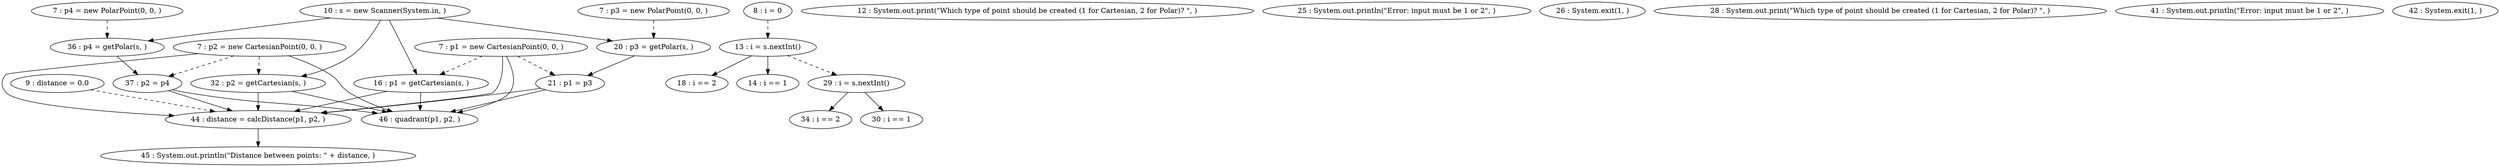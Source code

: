 digraph G {
"7 : p1 = new CartesianPoint(0, 0, )"
"7 : p1 = new CartesianPoint(0, 0, )" -> "44 : distance = calcDistance(p1, p2, )"
"7 : p1 = new CartesianPoint(0, 0, )" -> "46 : quadrant(p1, p2, )"
"7 : p1 = new CartesianPoint(0, 0, )" -> "21 : p1 = p3" [style=dashed]
"7 : p1 = new CartesianPoint(0, 0, )" -> "16 : p1 = getCartesian(s, )" [style=dashed]
"7 : p2 = new CartesianPoint(0, 0, )"
"7 : p2 = new CartesianPoint(0, 0, )" -> "44 : distance = calcDistance(p1, p2, )"
"7 : p2 = new CartesianPoint(0, 0, )" -> "46 : quadrant(p1, p2, )"
"7 : p2 = new CartesianPoint(0, 0, )" -> "32 : p2 = getCartesian(s, )" [style=dashed]
"7 : p2 = new CartesianPoint(0, 0, )" -> "37 : p2 = p4" [style=dashed]
"7 : p3 = new PolarPoint(0, 0, )"
"7 : p3 = new PolarPoint(0, 0, )" -> "20 : p3 = getPolar(s, )" [style=dashed]
"7 : p4 = new PolarPoint(0, 0, )"
"7 : p4 = new PolarPoint(0, 0, )" -> "36 : p4 = getPolar(s, )" [style=dashed]
"8 : i = 0"
"8 : i = 0" -> "13 : i = s.nextInt()" [style=dashed]
"9 : distance = 0.0"
"9 : distance = 0.0" -> "44 : distance = calcDistance(p1, p2, )" [style=dashed]
"10 : s = new Scanner(System.in, )"
"10 : s = new Scanner(System.in, )" -> "16 : p1 = getCartesian(s, )"
"10 : s = new Scanner(System.in, )" -> "32 : p2 = getCartesian(s, )"
"10 : s = new Scanner(System.in, )" -> "20 : p3 = getPolar(s, )"
"10 : s = new Scanner(System.in, )" -> "36 : p4 = getPolar(s, )"
"12 : System.out.print(\"Which type of point should be created (1 for Cartesian, 2 for Polar)? \", )"
"13 : i = s.nextInt()"
"13 : i = s.nextInt()" -> "18 : i == 2"
"13 : i = s.nextInt()" -> "14 : i == 1"
"13 : i = s.nextInt()" -> "29 : i = s.nextInt()" [style=dashed]
"14 : i == 1"
"16 : p1 = getCartesian(s, )"
"16 : p1 = getCartesian(s, )" -> "44 : distance = calcDistance(p1, p2, )"
"16 : p1 = getCartesian(s, )" -> "46 : quadrant(p1, p2, )"
"18 : i == 2"
"20 : p3 = getPolar(s, )"
"20 : p3 = getPolar(s, )" -> "21 : p1 = p3"
"21 : p1 = p3"
"21 : p1 = p3" -> "44 : distance = calcDistance(p1, p2, )"
"21 : p1 = p3" -> "46 : quadrant(p1, p2, )"
"25 : System.out.println(\"Error: input must be 1 or 2\", )"
"26 : System.exit(1, )"
"28 : System.out.print(\"Which type of point should be created (1 for Cartesian, 2 for Polar)? \", )"
"29 : i = s.nextInt()"
"29 : i = s.nextInt()" -> "34 : i == 2"
"29 : i = s.nextInt()" -> "30 : i == 1"
"30 : i == 1"
"32 : p2 = getCartesian(s, )"
"32 : p2 = getCartesian(s, )" -> "44 : distance = calcDistance(p1, p2, )"
"32 : p2 = getCartesian(s, )" -> "46 : quadrant(p1, p2, )"
"34 : i == 2"
"36 : p4 = getPolar(s, )"
"36 : p4 = getPolar(s, )" -> "37 : p2 = p4"
"37 : p2 = p4"
"37 : p2 = p4" -> "44 : distance = calcDistance(p1, p2, )"
"37 : p2 = p4" -> "46 : quadrant(p1, p2, )"
"41 : System.out.println(\"Error: input must be 1 or 2\", )"
"42 : System.exit(1, )"
"44 : distance = calcDistance(p1, p2, )"
"44 : distance = calcDistance(p1, p2, )" -> "45 : System.out.println(\"Distance between points: \" + distance, )"
"45 : System.out.println(\"Distance between points: \" + distance, )"
"46 : quadrant(p1, p2, )"
}